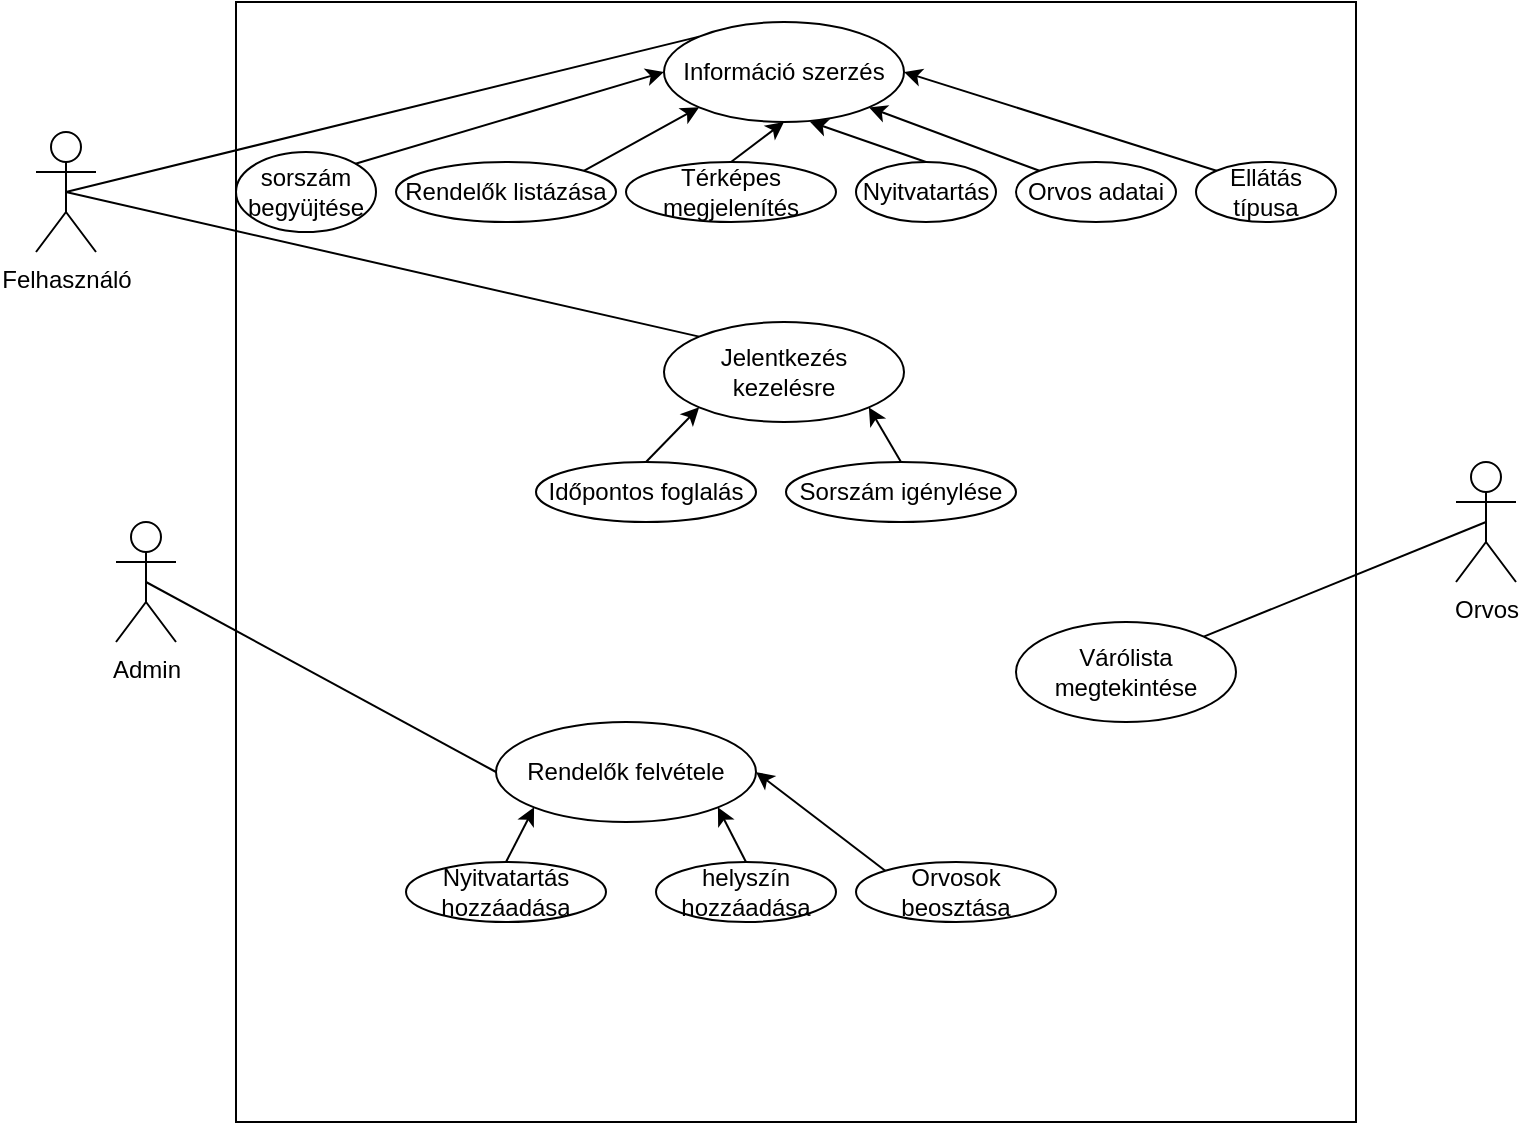 <mxfile version="12.7.8" type="github">
  <diagram id="1FjtXHd2-G4CNGwkfTRG" name="Page-1">
    <mxGraphModel dx="1038" dy="548" grid="1" gridSize="10" guides="1" tooltips="1" connect="1" arrows="1" fold="1" page="1" pageScale="1" pageWidth="827" pageHeight="1169" math="0" shadow="0">
      <root>
        <mxCell id="0" />
        <mxCell id="1" parent="0" />
        <mxCell id="bccA1siXlVKlh0kGnt58-1" value="" style="whiteSpace=wrap;html=1;aspect=fixed;" parent="1" vertex="1">
          <mxGeometry x="140" y="80" width="560" height="560" as="geometry" />
        </mxCell>
        <mxCell id="bccA1siXlVKlh0kGnt58-2" value="Admin" style="shape=umlActor;verticalLabelPosition=bottom;labelBackgroundColor=#ffffff;verticalAlign=top;html=1;outlineConnect=0;" parent="1" vertex="1">
          <mxGeometry x="80" y="340" width="30" height="60" as="geometry" />
        </mxCell>
        <mxCell id="bccA1siXlVKlh0kGnt58-3" value="Felhasználó" style="shape=umlActor;verticalLabelPosition=bottom;labelBackgroundColor=#ffffff;verticalAlign=top;html=1;outlineConnect=0;" parent="1" vertex="1">
          <mxGeometry x="40" y="145" width="30" height="60" as="geometry" />
        </mxCell>
        <mxCell id="bccA1siXlVKlh0kGnt58-4" value="Rendelők felvétele" style="ellipse;whiteSpace=wrap;html=1;" parent="1" vertex="1">
          <mxGeometry x="270" y="440" width="130" height="50" as="geometry" />
        </mxCell>
        <mxCell id="bccA1siXlVKlh0kGnt58-5" value="" style="endArrow=none;html=1;entryX=0;entryY=0.5;entryDx=0;entryDy=0;exitX=0.5;exitY=0.5;exitDx=0;exitDy=0;exitPerimeter=0;" parent="1" source="bccA1siXlVKlh0kGnt58-2" target="bccA1siXlVKlh0kGnt58-4" edge="1">
          <mxGeometry width="50" height="50" relative="1" as="geometry">
            <mxPoint x="390" y="360" as="sourcePoint" />
            <mxPoint x="440" y="310" as="targetPoint" />
            <Array as="points" />
          </mxGeometry>
        </mxCell>
        <mxCell id="bccA1siXlVKlh0kGnt58-6" value="Nyitvatartás hozzáadása" style="ellipse;whiteSpace=wrap;html=1;" parent="1" vertex="1">
          <mxGeometry x="225" y="510" width="100" height="30" as="geometry" />
        </mxCell>
        <mxCell id="bccA1siXlVKlh0kGnt58-7" value="helyszín hozzáadása" style="ellipse;whiteSpace=wrap;html=1;" parent="1" vertex="1">
          <mxGeometry x="350" y="510" width="90" height="30" as="geometry" />
        </mxCell>
        <mxCell id="bccA1siXlVKlh0kGnt58-8" value="Információ szerzés" style="ellipse;whiteSpace=wrap;html=1;" parent="1" vertex="1">
          <mxGeometry x="354" y="90" width="120" height="50" as="geometry" />
        </mxCell>
        <mxCell id="bccA1siXlVKlh0kGnt58-9" value="Rendelők listázása" style="ellipse;whiteSpace=wrap;html=1;" parent="1" vertex="1">
          <mxGeometry x="220" y="160" width="110" height="30" as="geometry" />
        </mxCell>
        <mxCell id="bccA1siXlVKlh0kGnt58-10" value="Térképes megjelenítés" style="ellipse;whiteSpace=wrap;html=1;" parent="1" vertex="1">
          <mxGeometry x="335" y="160" width="105" height="30" as="geometry" />
        </mxCell>
        <mxCell id="bccA1siXlVKlh0kGnt58-11" value="Nyitvatartás" style="ellipse;whiteSpace=wrap;html=1;" parent="1" vertex="1">
          <mxGeometry x="450" y="160" width="70" height="30" as="geometry" />
        </mxCell>
        <mxCell id="bccA1siXlVKlh0kGnt58-12" value="Orvos adatai" style="ellipse;whiteSpace=wrap;html=1;" parent="1" vertex="1">
          <mxGeometry x="530" y="160" width="80" height="30" as="geometry" />
        </mxCell>
        <mxCell id="bccA1siXlVKlh0kGnt58-13" value="Jelentkezés kezelésre" style="ellipse;whiteSpace=wrap;html=1;" parent="1" vertex="1">
          <mxGeometry x="354" y="240" width="120" height="50" as="geometry" />
        </mxCell>
        <mxCell id="bccA1siXlVKlh0kGnt58-14" value="Időpontos foglalás" style="ellipse;whiteSpace=wrap;html=1;" parent="1" vertex="1">
          <mxGeometry x="290" y="310" width="110" height="30" as="geometry" />
        </mxCell>
        <mxCell id="bccA1siXlVKlh0kGnt58-15" value="Sorszám igénylése" style="ellipse;whiteSpace=wrap;html=1;" parent="1" vertex="1">
          <mxGeometry x="415" y="310" width="115" height="30" as="geometry" />
        </mxCell>
        <mxCell id="bccA1siXlVKlh0kGnt58-16" value="" style="endArrow=classic;html=1;exitX=0.5;exitY=0;exitDx=0;exitDy=0;entryX=0;entryY=1;entryDx=0;entryDy=0;" parent="1" source="bccA1siXlVKlh0kGnt58-14" target="bccA1siXlVKlh0kGnt58-13" edge="1">
          <mxGeometry width="50" height="50" relative="1" as="geometry">
            <mxPoint x="390" y="360" as="sourcePoint" />
            <mxPoint x="440" y="310" as="targetPoint" />
          </mxGeometry>
        </mxCell>
        <mxCell id="bccA1siXlVKlh0kGnt58-17" value="" style="endArrow=classic;html=1;entryX=1;entryY=1;entryDx=0;entryDy=0;exitX=0.5;exitY=0;exitDx=0;exitDy=0;" parent="1" source="bccA1siXlVKlh0kGnt58-15" target="bccA1siXlVKlh0kGnt58-13" edge="1">
          <mxGeometry width="50" height="50" relative="1" as="geometry">
            <mxPoint x="390" y="360" as="sourcePoint" />
            <mxPoint x="440" y="310" as="targetPoint" />
          </mxGeometry>
        </mxCell>
        <mxCell id="bccA1siXlVKlh0kGnt58-18" value="" style="endArrow=none;html=1;exitX=0.5;exitY=0.5;exitDx=0;exitDy=0;exitPerimeter=0;entryX=0;entryY=0;entryDx=0;entryDy=0;" parent="1" source="bccA1siXlVKlh0kGnt58-3" target="bccA1siXlVKlh0kGnt58-8" edge="1">
          <mxGeometry width="50" height="50" relative="1" as="geometry">
            <mxPoint x="390" y="360" as="sourcePoint" />
            <mxPoint x="440" y="310" as="targetPoint" />
          </mxGeometry>
        </mxCell>
        <mxCell id="bccA1siXlVKlh0kGnt58-19" value="" style="endArrow=none;html=1;exitX=0.5;exitY=0.5;exitDx=0;exitDy=0;exitPerimeter=0;entryX=0;entryY=0;entryDx=0;entryDy=0;" parent="1" source="bccA1siXlVKlh0kGnt58-3" target="bccA1siXlVKlh0kGnt58-13" edge="1">
          <mxGeometry width="50" height="50" relative="1" as="geometry">
            <mxPoint x="390" y="360" as="sourcePoint" />
            <mxPoint x="440" y="310" as="targetPoint" />
          </mxGeometry>
        </mxCell>
        <mxCell id="bccA1siXlVKlh0kGnt58-20" value="" style="endArrow=classic;html=1;entryX=0;entryY=1;entryDx=0;entryDy=0;exitX=1;exitY=0;exitDx=0;exitDy=0;" parent="1" source="bccA1siXlVKlh0kGnt58-9" target="bccA1siXlVKlh0kGnt58-8" edge="1">
          <mxGeometry width="50" height="50" relative="1" as="geometry">
            <mxPoint x="390" y="360" as="sourcePoint" />
            <mxPoint x="440" y="310" as="targetPoint" />
          </mxGeometry>
        </mxCell>
        <mxCell id="bccA1siXlVKlh0kGnt58-21" value="" style="endArrow=classic;html=1;entryX=0.5;entryY=1;entryDx=0;entryDy=0;exitX=0.5;exitY=0;exitDx=0;exitDy=0;" parent="1" source="bccA1siXlVKlh0kGnt58-10" target="bccA1siXlVKlh0kGnt58-8" edge="1">
          <mxGeometry width="50" height="50" relative="1" as="geometry">
            <mxPoint x="390" y="360" as="sourcePoint" />
            <mxPoint x="440" y="310" as="targetPoint" />
          </mxGeometry>
        </mxCell>
        <mxCell id="bccA1siXlVKlh0kGnt58-22" value="" style="endArrow=classic;html=1;exitX=0.5;exitY=0;exitDx=0;exitDy=0;entryX=0.607;entryY=0.996;entryDx=0;entryDy=0;entryPerimeter=0;" parent="1" source="bccA1siXlVKlh0kGnt58-11" target="bccA1siXlVKlh0kGnt58-8" edge="1">
          <mxGeometry width="50" height="50" relative="1" as="geometry">
            <mxPoint x="390" y="360" as="sourcePoint" />
            <mxPoint x="440" y="310" as="targetPoint" />
          </mxGeometry>
        </mxCell>
        <mxCell id="bccA1siXlVKlh0kGnt58-23" value="" style="endArrow=classic;html=1;entryX=1;entryY=1;entryDx=0;entryDy=0;exitX=0;exitY=0;exitDx=0;exitDy=0;" parent="1" source="bccA1siXlVKlh0kGnt58-12" target="bccA1siXlVKlh0kGnt58-8" edge="1">
          <mxGeometry width="50" height="50" relative="1" as="geometry">
            <mxPoint x="390" y="360" as="sourcePoint" />
            <mxPoint x="440" y="310" as="targetPoint" />
          </mxGeometry>
        </mxCell>
        <mxCell id="bccA1siXlVKlh0kGnt58-24" value="" style="endArrow=classic;html=1;entryX=0;entryY=1;entryDx=0;entryDy=0;exitX=0.5;exitY=0;exitDx=0;exitDy=0;" parent="1" source="bccA1siXlVKlh0kGnt58-6" target="bccA1siXlVKlh0kGnt58-4" edge="1">
          <mxGeometry width="50" height="50" relative="1" as="geometry">
            <mxPoint x="390" y="360" as="sourcePoint" />
            <mxPoint x="440" y="310" as="targetPoint" />
          </mxGeometry>
        </mxCell>
        <mxCell id="bccA1siXlVKlh0kGnt58-25" value="" style="endArrow=classic;html=1;exitX=0.5;exitY=0;exitDx=0;exitDy=0;entryX=1;entryY=1;entryDx=0;entryDy=0;" parent="1" source="bccA1siXlVKlh0kGnt58-7" target="bccA1siXlVKlh0kGnt58-4" edge="1">
          <mxGeometry width="50" height="50" relative="1" as="geometry">
            <mxPoint x="390" y="360" as="sourcePoint" />
            <mxPoint x="440" y="310" as="targetPoint" />
          </mxGeometry>
        </mxCell>
        <mxCell id="bccA1siXlVKlh0kGnt58-27" value="Ellátás típusa" style="ellipse;whiteSpace=wrap;html=1;" parent="1" vertex="1">
          <mxGeometry x="620" y="160" width="70" height="30" as="geometry" />
        </mxCell>
        <mxCell id="bccA1siXlVKlh0kGnt58-28" value="" style="endArrow=classic;html=1;entryX=1;entryY=0.5;entryDx=0;entryDy=0;exitX=0;exitY=0;exitDx=0;exitDy=0;" parent="1" source="bccA1siXlVKlh0kGnt58-27" target="bccA1siXlVKlh0kGnt58-8" edge="1">
          <mxGeometry width="50" height="50" relative="1" as="geometry">
            <mxPoint x="390" y="360" as="sourcePoint" />
            <mxPoint x="440" y="310" as="targetPoint" />
          </mxGeometry>
        </mxCell>
        <mxCell id="bccA1siXlVKlh0kGnt58-29" value="Orvos" style="shape=umlActor;verticalLabelPosition=bottom;labelBackgroundColor=#ffffff;verticalAlign=top;html=1;outlineConnect=0;" parent="1" vertex="1">
          <mxGeometry x="750" y="310" width="30" height="60" as="geometry" />
        </mxCell>
        <mxCell id="bccA1siXlVKlh0kGnt58-30" value="Várólista megtekintése" style="ellipse;whiteSpace=wrap;html=1;" parent="1" vertex="1">
          <mxGeometry x="530" y="390" width="110" height="50" as="geometry" />
        </mxCell>
        <mxCell id="bccA1siXlVKlh0kGnt58-31" value="" style="endArrow=none;html=1;entryX=0.5;entryY=0.5;entryDx=0;entryDy=0;entryPerimeter=0;exitX=1;exitY=0;exitDx=0;exitDy=0;" parent="1" source="bccA1siXlVKlh0kGnt58-30" target="bccA1siXlVKlh0kGnt58-29" edge="1">
          <mxGeometry width="50" height="50" relative="1" as="geometry">
            <mxPoint x="390" y="360" as="sourcePoint" />
            <mxPoint x="440" y="310" as="targetPoint" />
          </mxGeometry>
        </mxCell>
        <mxCell id="2m3kgfS-SJF2Qy2qfhe2-1" value="Orvosok beosztása" style="ellipse;whiteSpace=wrap;html=1;" vertex="1" parent="1">
          <mxGeometry x="450" y="510" width="100" height="30" as="geometry" />
        </mxCell>
        <mxCell id="2m3kgfS-SJF2Qy2qfhe2-2" value="" style="endArrow=classic;html=1;exitX=0;exitY=0;exitDx=0;exitDy=0;entryX=1;entryY=0.5;entryDx=0;entryDy=0;" edge="1" parent="1" source="2m3kgfS-SJF2Qy2qfhe2-1" target="bccA1siXlVKlh0kGnt58-4">
          <mxGeometry width="50" height="50" relative="1" as="geometry">
            <mxPoint x="390" y="370" as="sourcePoint" />
            <mxPoint x="440" y="320" as="targetPoint" />
          </mxGeometry>
        </mxCell>
        <mxCell id="2m3kgfS-SJF2Qy2qfhe2-6" value="sorszám begyüjtése" style="ellipse;whiteSpace=wrap;html=1;" vertex="1" parent="1">
          <mxGeometry x="140" y="155" width="70" height="40" as="geometry" />
        </mxCell>
        <mxCell id="2m3kgfS-SJF2Qy2qfhe2-7" value="" style="endArrow=classic;html=1;exitX=1;exitY=0;exitDx=0;exitDy=0;entryX=0;entryY=0.5;entryDx=0;entryDy=0;" edge="1" parent="1" source="2m3kgfS-SJF2Qy2qfhe2-6" target="bccA1siXlVKlh0kGnt58-8">
          <mxGeometry width="50" height="50" relative="1" as="geometry">
            <mxPoint x="390" y="370" as="sourcePoint" />
            <mxPoint x="440" y="320" as="targetPoint" />
          </mxGeometry>
        </mxCell>
      </root>
    </mxGraphModel>
  </diagram>
</mxfile>
